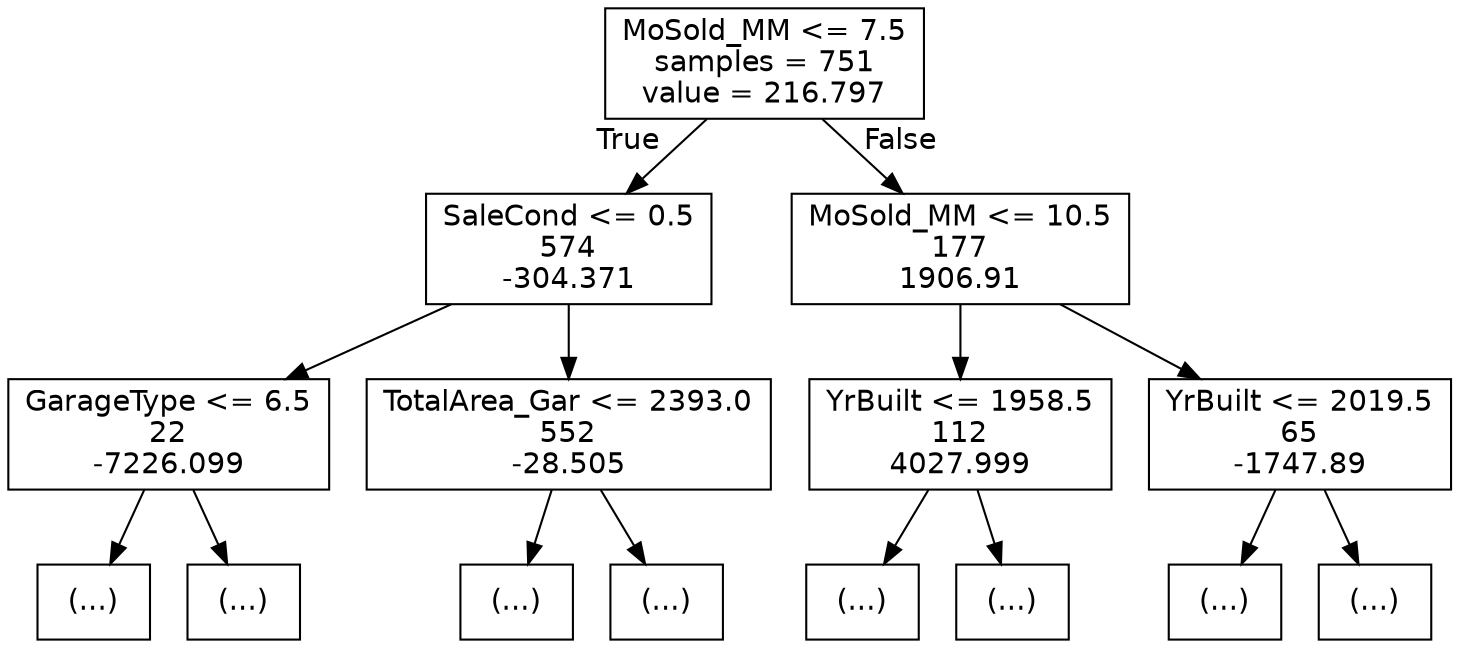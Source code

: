 digraph Tree {
node [shape=box, fontname="helvetica"] ;
edge [fontname="helvetica"] ;
0 [label="MoSold_MM <= 7.5\nsamples = 751\nvalue = 216.797"] ;
1 [label="SaleCond <= 0.5\n574\n-304.371"] ;
0 -> 1 [labeldistance=2.5, labelangle=45, headlabel="True"] ;
2 [label="GarageType <= 6.5\n22\n-7226.099"] ;
1 -> 2 ;
3 [label="(...)"] ;
2 -> 3 ;
6 [label="(...)"] ;
2 -> 6 ;
7 [label="TotalArea_Gar <= 2393.0\n552\n-28.505"] ;
1 -> 7 ;
8 [label="(...)"] ;
7 -> 8 ;
11 [label="(...)"] ;
7 -> 11 ;
14 [label="MoSold_MM <= 10.5\n177\n1906.91"] ;
0 -> 14 [labeldistance=2.5, labelangle=-45, headlabel="False"] ;
15 [label="YrBuilt <= 1958.5\n112\n4027.999"] ;
14 -> 15 ;
16 [label="(...)"] ;
15 -> 16 ;
19 [label="(...)"] ;
15 -> 19 ;
22 [label="YrBuilt <= 2019.5\n65\n-1747.89"] ;
14 -> 22 ;
23 [label="(...)"] ;
22 -> 23 ;
26 [label="(...)"] ;
22 -> 26 ;
}